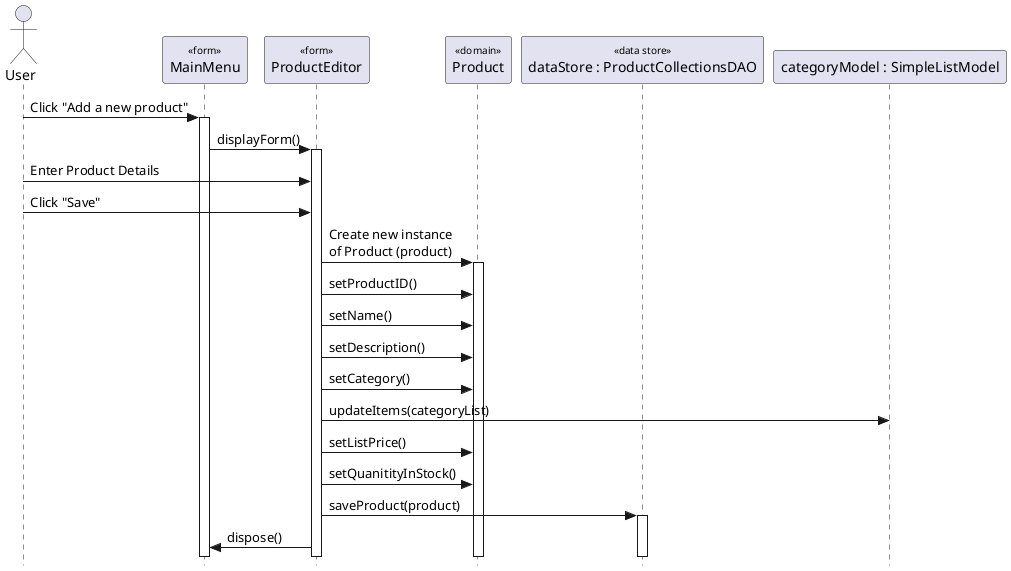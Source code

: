 @startuml

skinparam {
  Style StrictUML
  SequenceStereotype {
    Font {
      Size 10
      Style plain
    }
  }
}

actor "User" as user
participant "MainMenu" as menu <<form>>
participant "ProductEditor" as form <<form>>
participant "Product" as domain <<domain>>
participant "dataStore : ProductCollectionsDAO" as dao <<data store>>
participant "categoryModel : SimpleListModel" as categories

user -> menu : Click "Add a new product"
menu++

menu -> form : displayForm()
form++

user -> form : Enter Product Details

user -> form : Click "Save"

form -> domain : Create new instance\nof Product (product)
domain++

form -> domain : setProductID()

form -> domain : setName()


form -> domain : setDescription()


form -> domain : setCategory()
form -> categories : updateItems(categoryList)


form -> domain : setListPrice()


form -> domain : setQuanitityInStock()

form -> dao : saveProduct(product)
dao++

form -> menu : dispose()


@enduml